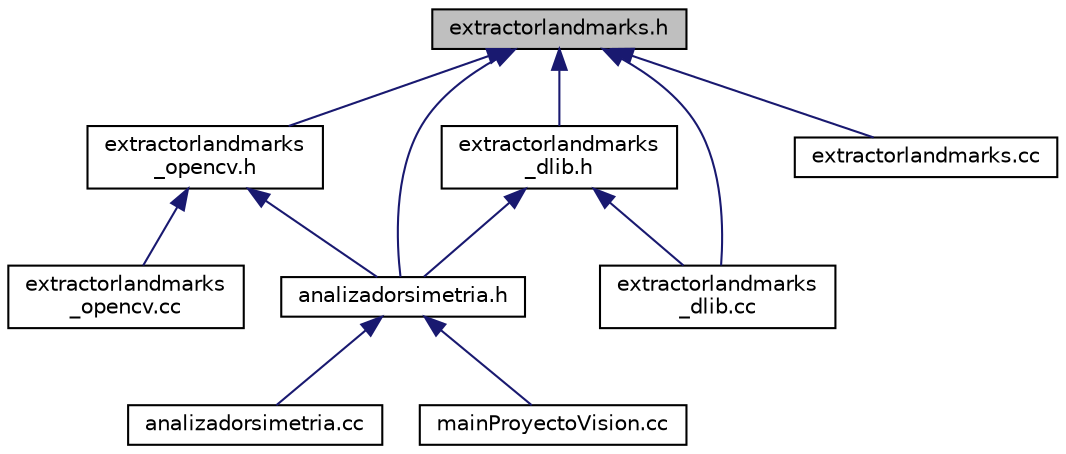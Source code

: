 digraph "extractorlandmarks.h"
{
 // LATEX_PDF_SIZE
  edge [fontname="Helvetica",fontsize="10",labelfontname="Helvetica",labelfontsize="10"];
  node [fontname="Helvetica",fontsize="10",shape=record];
  Node1 [label="extractorlandmarks.h",height=0.2,width=0.4,color="black", fillcolor="grey75", style="filled", fontcolor="black",tooltip="Declaracion de la clase abstracta ExtractorLandmarks."];
  Node1 -> Node2 [dir="back",color="midnightblue",fontsize="10",style="solid",fontname="Helvetica"];
  Node2 [label="analizadorsimetria.h",height=0.2,width=0.4,color="black", fillcolor="white", style="filled",URL="$analizadorsimetria_8h.html",tooltip="Archivo de cabecera de la clase base del proyecto."];
  Node2 -> Node3 [dir="back",color="midnightblue",fontsize="10",style="solid",fontname="Helvetica"];
  Node3 [label="analizadorsimetria.cc",height=0.2,width=0.4,color="black", fillcolor="white", style="filled",URL="$analizadorsimetria_8cc.html",tooltip=" "];
  Node2 -> Node4 [dir="back",color="midnightblue",fontsize="10",style="solid",fontname="Helvetica"];
  Node4 [label="mainProyectoVision.cc",height=0.2,width=0.4,color="black", fillcolor="white", style="filled",URL="$main_proyecto_vision_8cc.html",tooltip="Archivo con un programa ejemplificando el uso de la clase AnalizadorSimetria."];
  Node1 -> Node5 [dir="back",color="midnightblue",fontsize="10",style="solid",fontname="Helvetica"];
  Node5 [label="extractorlandmarks\l_dlib.h",height=0.2,width=0.4,color="black", fillcolor="white", style="filled",URL="$extractorlandmarks__dlib_8h.html",tooltip="Archivo de cabecera de la clase concreta ExtractorLandmarksDlib."];
  Node5 -> Node2 [dir="back",color="midnightblue",fontsize="10",style="solid",fontname="Helvetica"];
  Node5 -> Node6 [dir="back",color="midnightblue",fontsize="10",style="solid",fontname="Helvetica"];
  Node6 [label="extractorlandmarks\l_dlib.cc",height=0.2,width=0.4,color="black", fillcolor="white", style="filled",URL="$extractorlandmarks__dlib_8cc.html",tooltip="Implementacion de la clase concreta ExtractorLandmarks_dlib."];
  Node1 -> Node7 [dir="back",color="midnightblue",fontsize="10",style="solid",fontname="Helvetica"];
  Node7 [label="extractorlandmarks\l_opencv.h",height=0.2,width=0.4,color="black", fillcolor="white", style="filled",URL="$extractorlandmarks__opencv_8h.html",tooltip="Archivo de cabecera de la clase concreta ExtractorLandmarksOpenCV."];
  Node7 -> Node2 [dir="back",color="midnightblue",fontsize="10",style="solid",fontname="Helvetica"];
  Node7 -> Node8 [dir="back",color="midnightblue",fontsize="10",style="solid",fontname="Helvetica"];
  Node8 [label="extractorlandmarks\l_opencv.cc",height=0.2,width=0.4,color="black", fillcolor="white", style="filled",URL="$extractorlandmarks__opencv_8cc.html",tooltip="Implementacion de la clase concreta ExtractorLandmarksOpenCV."];
  Node1 -> Node9 [dir="back",color="midnightblue",fontsize="10",style="solid",fontname="Helvetica"];
  Node9 [label="extractorlandmarks.cc",height=0.2,width=0.4,color="black", fillcolor="white", style="filled",URL="$extractorlandmarks_8cc.html",tooltip="implementacion de la clase abstracta ExtractorLandmarks"];
  Node1 -> Node6 [dir="back",color="midnightblue",fontsize="10",style="solid",fontname="Helvetica"];
}

